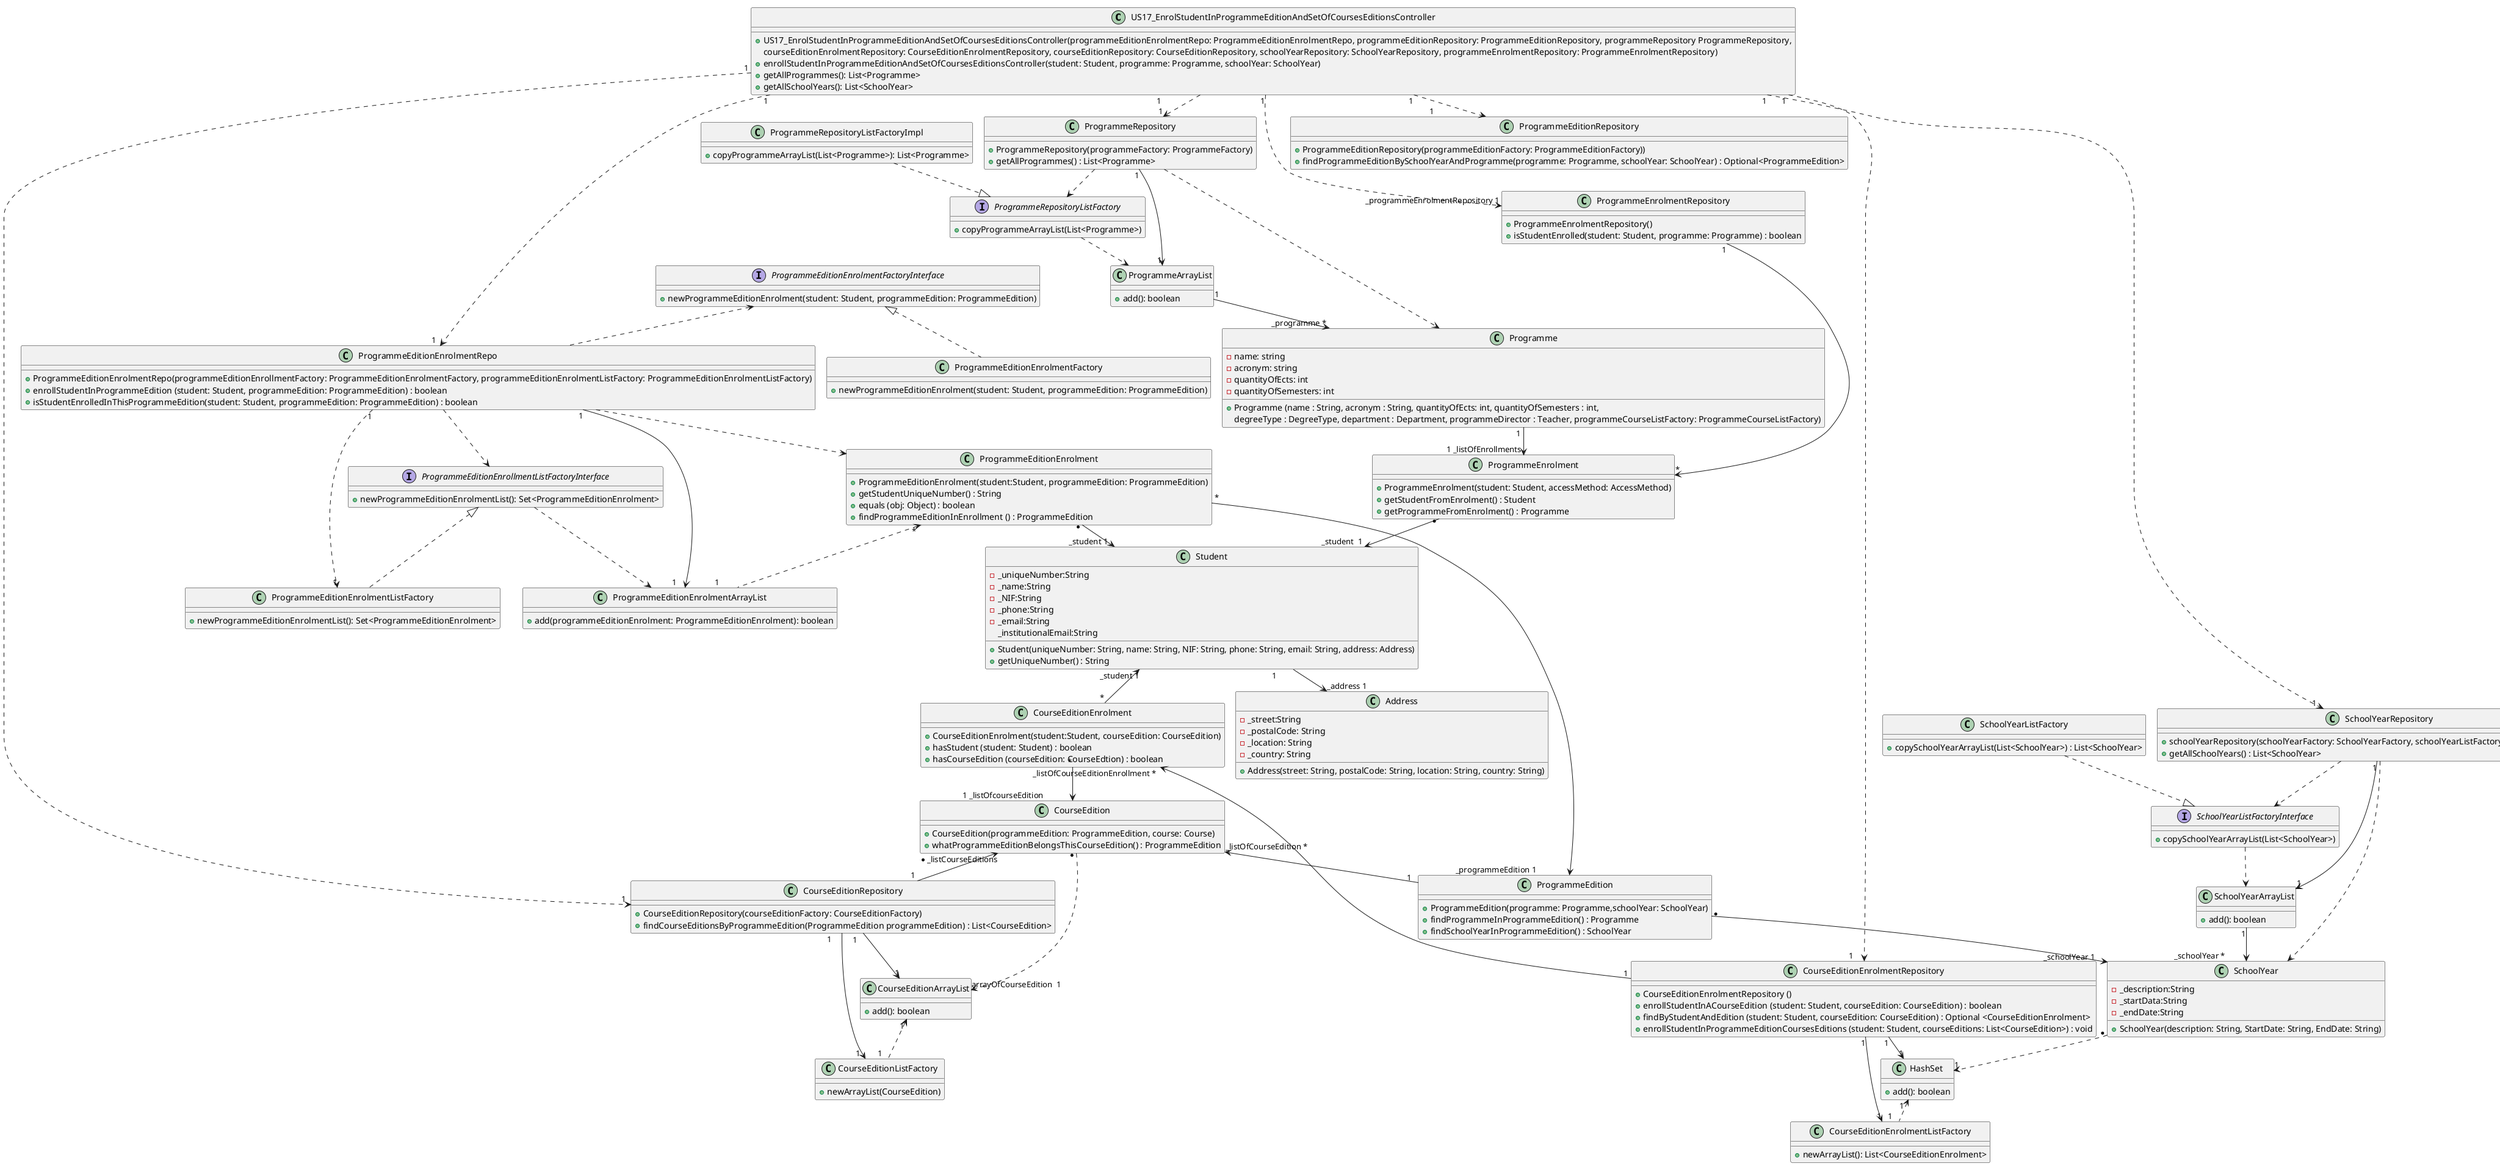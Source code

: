 @startuml
!pragma layout smetana
'left to right direction


class US17_EnrolStudentInProgrammeEditionAndSetOfCoursesEditionsController {
    +US17_EnrolStudentInProgrammeEditionAndSetOfCoursesEditionsController(programmeEditionEnrolmentRepo: ProgrammeEditionEnrolmentRepo, programmeEditionRepository: ProgrammeEditionRepository, programmeRepository ProgrammeRepository,
    courseEditionEnrolmentRepository: CourseEditionEnrolmentRepository, courseEditionRepository: CourseEditionRepository, schoolYearRepository: SchoolYearRepository, programmeEnrolmentRepository: ProgrammeEnrolmentRepository)
    +enrollStudentInProgrammeEditionAndSetOfCoursesEditionsController(student: Student, programme: Programme, schoolYear: SchoolYear)
    +getAllProgrammes(): List<Programme>
    +getAllSchoolYears(): List<SchoolYear>
}
class CourseEditionEnrolment {
    +CourseEditionEnrolment(student:Student, courseEdition: CourseEdition)
    +hasStudent (student: Student) : boolean
    +hasCourseEdition (courseEdition: CourseEdtion) : boolean
}

class CourseEditionEnrolmentRepository {
    +CourseEditionEnrolmentRepository ()
    +enrollStudentInACourseEdition (student: Student, courseEdition: CourseEdition) : boolean
    +findByStudentAndEdition (student: Student, courseEdition: CourseEdition) : Optional <CourseEditionEnrolment>
    +enrollStudentInProgrammeEditionCoursesEditions (student: Student, courseEditions: List<CourseEdition>) : void
}

class CourseEditionEnrolmentListFactory {
    +newArrayList(): List<CourseEditionEnrolment>
}

class HashSet{
    + add(): boolean
}

class ProgrammeEditionEnrolment {
    +ProgrammeEditionEnrolment(student:Student, programmeEdition: ProgrammeEdition)
    +getStudentUniqueNumber() : String
    +equals (obj: Object) : boolean
    +findProgrammeEditionInEnrollment () : ProgrammeEdition
}

class ProgrammeEditionEnrolmentRepo {
    +ProgrammeEditionEnrolmentRepo(programmeEditionEnrollmentFactory: ProgrammeEditionEnrolmentFactory, programmeEditionEnrolmentListFactory: ProgrammeEditionEnrolmentListFactory)
    +enrollStudentInProgrammeEdition (student: Student, programmeEdition: ProgrammeEdition) : boolean
    +isStudentEnrolledInThisProgrammeEdition(student: Student, programmeEdition: ProgrammeEdition) : boolean
}

class ProgrammeEditionEnrolmentFactory {
    +newProgrammeEditionEnrolment(student: Student, programmeEdition: ProgrammeEdition)
}

interface ProgrammeEditionEnrolmentFactoryInterface{
    +newProgrammeEditionEnrolment(student: Student, programmeEdition: ProgrammeEdition)
}

class ProgrammeEditionEnrolmentListFactory{
    +newProgrammeEditionEnrolmentList(): Set<ProgrammeEditionEnrolment>
}

class ProgrammeEditionEnrolmentArrayList{
     +add(programmeEditionEnrolment: ProgrammeEditionEnrolment): boolean
}

interface ProgrammeEditionEnrollmentListFactoryInterface {
    +newProgrammeEditionEnrolmentList(): Set<ProgrammeEditionEnrolment>
}

class Programme {
     - name: string
     - acronym: string
     - quantityOfEcts: int
     - quantityOfSemesters: int
     + Programme (name : String, acronym : String, quantityOfEcts: int, quantityOfSemesters : int,
     degreeType : DegreeType, department : Department, programmeDirector : Teacher, programmeCourseListFactory: ProgrammeCourseListFactory)
 }

class ProgrammeRepository {
    +ProgrammeRepository(programmeFactory: ProgrammeFactory)
    +getAllProgrammes() : List<Programme>
}

class ProgrammeRepositoryListFactoryImpl {
    +copyProgrammeArrayList(List<Programme>): List<Programme>
}

interface ProgrammeRepositoryListFactory {
    +copyProgrammeArrayList(List<Programme>)
}

class ProgrammeArrayList {
    +add(): boolean
}

class SchoolYear {
    -_description:String
    -_startData:String
    -_endDate:String
    +SchoolYear(description: String, StartDate: String, EndDate: String)
}

class SchoolYearRepository {
    +schoolYearRepository(schoolYearFactory: SchoolYearFactory, schoolYearListFactory: SchoolYearListFactory)
    +getAllSchoolYears() : List<SchoolYear>
}

class SchoolYearListFactory {
    +copySchoolYearArrayList(List<SchoolYear>) : List<SchoolYear>
}

class SchoolYearArrayList {
    +add(): boolean
}

interface SchoolYearListFactoryInterface {
    +copySchoolYearArrayList(List<SchoolYear>)

}

class ProgrammeEnrolment {
    +ProgrammeEnrolment(student: Student, accessMethod: AccessMethod)
    +getStudentFromEnrolment() : Student
    +getProgrammeFromEnrolment() : Programme
}

class ProgrammeEnrolmentRepository {
    +ProgrammeEnrolmentRepository()
    +isStudentEnrolled(student: Student, programme: Programme) : boolean
}

class Student {
    -_uniqueNumber:String
    -_name:String
    -_NIF:String
    -_phone:String
    -_email:String
    _institutionalEmail:String
    +Student(uniqueNumber: String, name: String, NIF: String, phone: String, email: String, address: Address)
    +getUniqueNumber() : String
}

class Address {
     -_street:String
     -_postalCode: String
     -_location: String
     -_country: String
     +Address(street: String, postalCode: String, location: String, country: String)
}

class CourseEdition {
    +CourseEdition(programmeEdition: ProgrammeEdition, course: Course)
    +whatProgrammeEditionBelongsThisCourseEdition() : ProgrammeEdition
}

class CourseEditionRepository {
    +CourseEditionRepository(courseEditionFactory: CourseEditionFactory)
    +findCourseEditionsByProgrammeEdition(ProgrammeEdition programmeEdition) : List<CourseEdition>
}

class CourseEditionListFactory{
    + newArrayList(CourseEdition)
}

class CourseEditionArrayList{
     +add(): boolean
}


class ProgrammeEdition {
    +ProgrammeEdition(programme: Programme,schoolYear: SchoolYear)
    +findProgrammeInProgrammeEdition() : Programme
    +findSchoolYearInProgrammeEdition() : SchoolYear
}

class ProgrammeEditionRepository {
    +ProgrammeEditionRepository(programmeEditionFactory: ProgrammeEditionFactory))
    +findProgrammeEditionBySchoolYearAndProgramme(programme: Programme, schoolYear: SchoolYear) : Optional<ProgrammeEdition>
}

US17_EnrolStudentInProgrammeEditionAndSetOfCoursesEditionsController "1 " ..> "1  " ProgrammeEditionEnrolmentRepo
US17_EnrolStudentInProgrammeEditionAndSetOfCoursesEditionsController "1" ..> "1                         " ProgrammeEditionRepository
US17_EnrolStudentInProgrammeEditionAndSetOfCoursesEditionsController "1                   " ..> "1" ProgrammeRepository
US17_EnrolStudentInProgrammeEditionAndSetOfCoursesEditionsController "1 " ..> "1     " CourseEditionEnrolmentRepository
US17_EnrolStudentInProgrammeEditionAndSetOfCoursesEditionsController "1 " ..> "1  " CourseEditionRepository
US17_EnrolStudentInProgrammeEditionAndSetOfCoursesEditionsController "1" ..> "1   " SchoolYearRepository
US17_EnrolStudentInProgrammeEditionAndSetOfCoursesEditionsController "1" ..> "_programmeEnrolmentRepository 1 " ProgrammeEnrolmentRepository
Student "1        " --> "_address 1  " Address
Student "_student  1 " <-u- "* " ProgrammeEnrolment
Programme " 1 "  --> "  1 _listOfEnrollments " ProgrammeEnrolment

ProgrammeEdition "* " -->"_schoolYear 1      " SchoolYear
CourseEditionRepository "1 " -u-> "* _listCourseEditions" CourseEdition
CourseEditionRepository" 1     " -u-> "1  " CourseEditionListFactory
CourseEditionRepository "1   " --> "1" CourseEditionArrayList
CourseEditionArrayList "1 " <.. "1   " CourseEditionListFactory
CourseEditionArrayList "arrayOfCourseEdition  1         " <.u. "*  " CourseEdition
Student "_student 1" <-- "*" CourseEditionEnrolment
CourseEditionEnrolment "_listOfCourseEditionEnrollment *  " <-- " 1 " CourseEditionEnrolmentRepository
CourseEditionEnrolmentRepository"1" --> "1" CourseEditionEnrolmentListFactory
CourseEditionEnrolmentRepository"1" --> "1" HashSet
HashSet "1  " <.. "1   " CourseEditionEnrolmentListFactory
HashSet "1         " <.u. "*  " SchoolYear
CourseEditionEnrolment "*" --> "1 _listOfcourseEdition              " CourseEdition

ProgrammeEdition "_programmeEdition 1                " <-- " * " ProgrammeEditionEnrolment
ProgrammeEditionEnrolment "* " --> "_student 1   " Student
ProgrammeEditionEnrolmentRepo ..> ProgrammeEditionEnrolment
ProgrammeEditionEnrolmentRepo "1" --> "1    " ProgrammeEditionEnrolmentArrayList
ProgrammeEditionEnrolmentFactoryInterface <.. ProgrammeEditionEnrolmentRepo
ProgrammeEditionEnrolmentArrayList "1         " .u.> " *  " ProgrammeEditionEnrolment
ProgrammeEditionEnrolmentRepo "1"..> "1" ProgrammeEditionEnrolmentListFactory
ProgrammeEditionEnrolmentRepo ..> ProgrammeEditionEnrollmentListFactoryInterface
ProgrammeEditionEnrollmentListFactoryInterface ..> ProgrammeEditionEnrolmentArrayList
CourseEdition "_listOfCourseEdition *  " <-- "1   " ProgrammeEdition
ProgrammeEditionEnrolmentFactoryInterface <|.. ProgrammeEditionEnrolmentFactory
ProgrammeEditionEnrollmentListFactoryInterface <|.. ProgrammeEditionEnrolmentListFactory
ProgrammeEnrolmentRepository "1" --> "*" ProgrammeEnrolment

ProgrammeRepository ..> ProgrammeRepositoryListFactory
ProgrammeRepository ..> Programme
ProgrammeRepository "1" --> "1" ProgrammeArrayList
ProgrammeArrayList "1" --> " _programme * " Programme
ProgrammeRepositoryListFactory ..> ProgrammeArrayList
ProgrammeRepositoryListFactoryImpl ..|> ProgrammeRepositoryListFactory

SchoolYearRepository  ..> SchoolYearListFactoryInterface
SchoolYearListFactory ..|> SchoolYearListFactoryInterface
SchoolYearListFactoryInterface ..> SchoolYearArrayList
SchoolYearRepository  ..>  SchoolYear
SchoolYearRepository "1" --> "1" SchoolYearArrayList
SchoolYearArrayList "1" --> " _schoolYear *          "SchoolYear
@enduml
